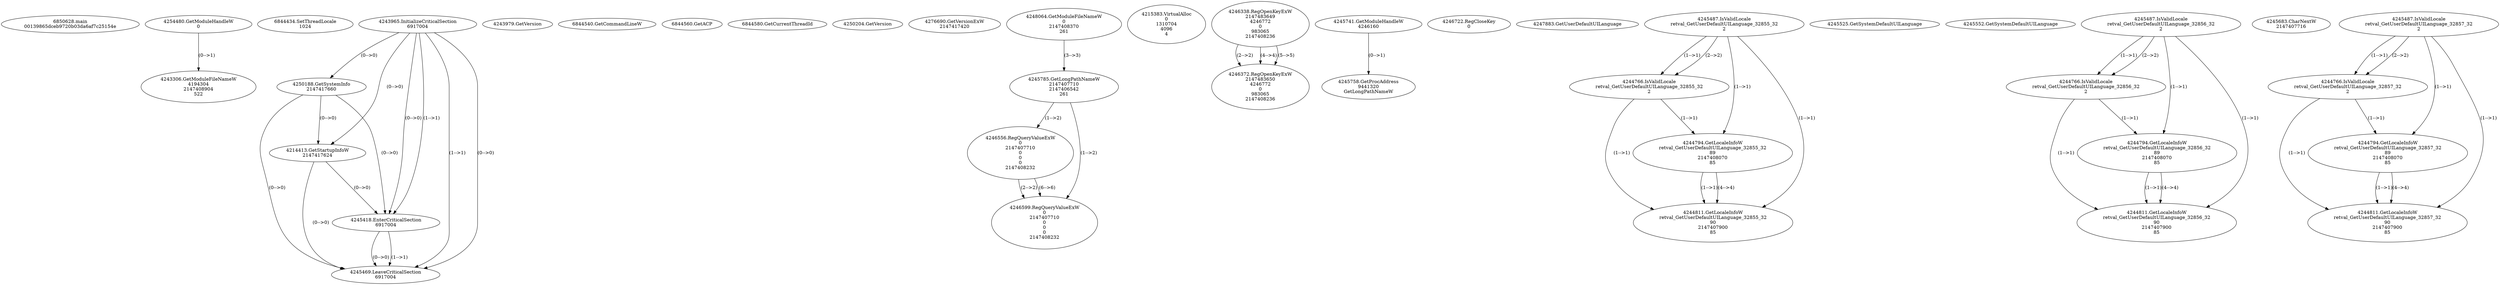 // Global SCDG with merge call
digraph {
	0 [label="6850628.main
00139865dceb9720b03da6af7c25154e"]
	1 [label="4254480.GetModuleHandleW
0"]
	2 [label="6844434.SetThreadLocale
1024"]
	3 [label="4243965.InitializeCriticalSection
6917004"]
	4 [label="4243979.GetVersion
"]
	5 [label="4250188.GetSystemInfo
2147417660"]
	3 -> 5 [label="(0-->0)"]
	6 [label="6844540.GetCommandLineW
"]
	7 [label="4214413.GetStartupInfoW
2147417624"]
	3 -> 7 [label="(0-->0)"]
	5 -> 7 [label="(0-->0)"]
	8 [label="6844560.GetACP
"]
	9 [label="6844580.GetCurrentThreadId
"]
	10 [label="4250204.GetVersion
"]
	11 [label="4276690.GetVersionExW
2147417420"]
	12 [label="4243306.GetModuleFileNameW
4194304
2147408904
522"]
	1 -> 12 [label="(0-->1)"]
	13 [label="4248064.GetModuleFileNameW
0
2147408370
261"]
	14 [label="4215383.VirtualAlloc
0
1310704
4096
4"]
	15 [label="4246338.RegOpenKeyExW
2147483649
4246772
0
983065
2147408236"]
	16 [label="4245741.GetModuleHandleW
4246160"]
	17 [label="4245758.GetProcAddress
9441320
GetLongPathNameW"]
	16 -> 17 [label="(0-->1)"]
	18 [label="4245785.GetLongPathNameW
2147407710
2147406542
261"]
	13 -> 18 [label="(3-->3)"]
	19 [label="4246556.RegQueryValueExW
0
2147407710
0
0
0
2147408232"]
	18 -> 19 [label="(1-->2)"]
	20 [label="4246599.RegQueryValueExW
0
2147407710
0
0
0
2147408232"]
	18 -> 20 [label="(1-->2)"]
	19 -> 20 [label="(2-->2)"]
	19 -> 20 [label="(6-->6)"]
	21 [label="4246722.RegCloseKey
0"]
	22 [label="4247883.GetUserDefaultUILanguage
"]
	23 [label="4245418.EnterCriticalSection
6917004"]
	3 -> 23 [label="(1-->1)"]
	3 -> 23 [label="(0-->0)"]
	5 -> 23 [label="(0-->0)"]
	7 -> 23 [label="(0-->0)"]
	24 [label="4245469.LeaveCriticalSection
6917004"]
	3 -> 24 [label="(1-->1)"]
	23 -> 24 [label="(1-->1)"]
	3 -> 24 [label="(0-->0)"]
	5 -> 24 [label="(0-->0)"]
	7 -> 24 [label="(0-->0)"]
	23 -> 24 [label="(0-->0)"]
	25 [label="4245487.IsValidLocale
retval_GetUserDefaultUILanguage_32855_32
2"]
	26 [label="4244766.IsValidLocale
retval_GetUserDefaultUILanguage_32855_32
2"]
	25 -> 26 [label="(1-->1)"]
	25 -> 26 [label="(2-->2)"]
	27 [label="4245525.GetSystemDefaultUILanguage
"]
	28 [label="4245552.GetSystemDefaultUILanguage
"]
	29 [label="4246372.RegOpenKeyExW
2147483650
4246772
0
983065
2147408236"]
	15 -> 29 [label="(2-->2)"]
	15 -> 29 [label="(4-->4)"]
	15 -> 29 [label="(5-->5)"]
	30 [label="4245487.IsValidLocale
retval_GetUserDefaultUILanguage_32856_32
2"]
	31 [label="4244766.IsValidLocale
retval_GetUserDefaultUILanguage_32856_32
2"]
	30 -> 31 [label="(1-->1)"]
	30 -> 31 [label="(2-->2)"]
	32 [label="4244794.GetLocaleInfoW
retval_GetUserDefaultUILanguage_32855_32
89
2147408070
85"]
	25 -> 32 [label="(1-->1)"]
	26 -> 32 [label="(1-->1)"]
	33 [label="4244811.GetLocaleInfoW
retval_GetUserDefaultUILanguage_32855_32
90
2147407900
85"]
	25 -> 33 [label="(1-->1)"]
	26 -> 33 [label="(1-->1)"]
	32 -> 33 [label="(1-->1)"]
	32 -> 33 [label="(4-->4)"]
	34 [label="4244794.GetLocaleInfoW
retval_GetUserDefaultUILanguage_32856_32
89
2147408070
85"]
	30 -> 34 [label="(1-->1)"]
	31 -> 34 [label="(1-->1)"]
	35 [label="4244811.GetLocaleInfoW
retval_GetUserDefaultUILanguage_32856_32
90
2147407900
85"]
	30 -> 35 [label="(1-->1)"]
	31 -> 35 [label="(1-->1)"]
	34 -> 35 [label="(1-->1)"]
	34 -> 35 [label="(4-->4)"]
	36 [label="4245683.CharNextW
2147407716"]
	37 [label="4245487.IsValidLocale
retval_GetUserDefaultUILanguage_32857_32
2"]
	38 [label="4244766.IsValidLocale
retval_GetUserDefaultUILanguage_32857_32
2"]
	37 -> 38 [label="(1-->1)"]
	37 -> 38 [label="(2-->2)"]
	39 [label="4244794.GetLocaleInfoW
retval_GetUserDefaultUILanguage_32857_32
89
2147408070
85"]
	37 -> 39 [label="(1-->1)"]
	38 -> 39 [label="(1-->1)"]
	40 [label="4244811.GetLocaleInfoW
retval_GetUserDefaultUILanguage_32857_32
90
2147407900
85"]
	37 -> 40 [label="(1-->1)"]
	38 -> 40 [label="(1-->1)"]
	39 -> 40 [label="(1-->1)"]
	39 -> 40 [label="(4-->4)"]
}
